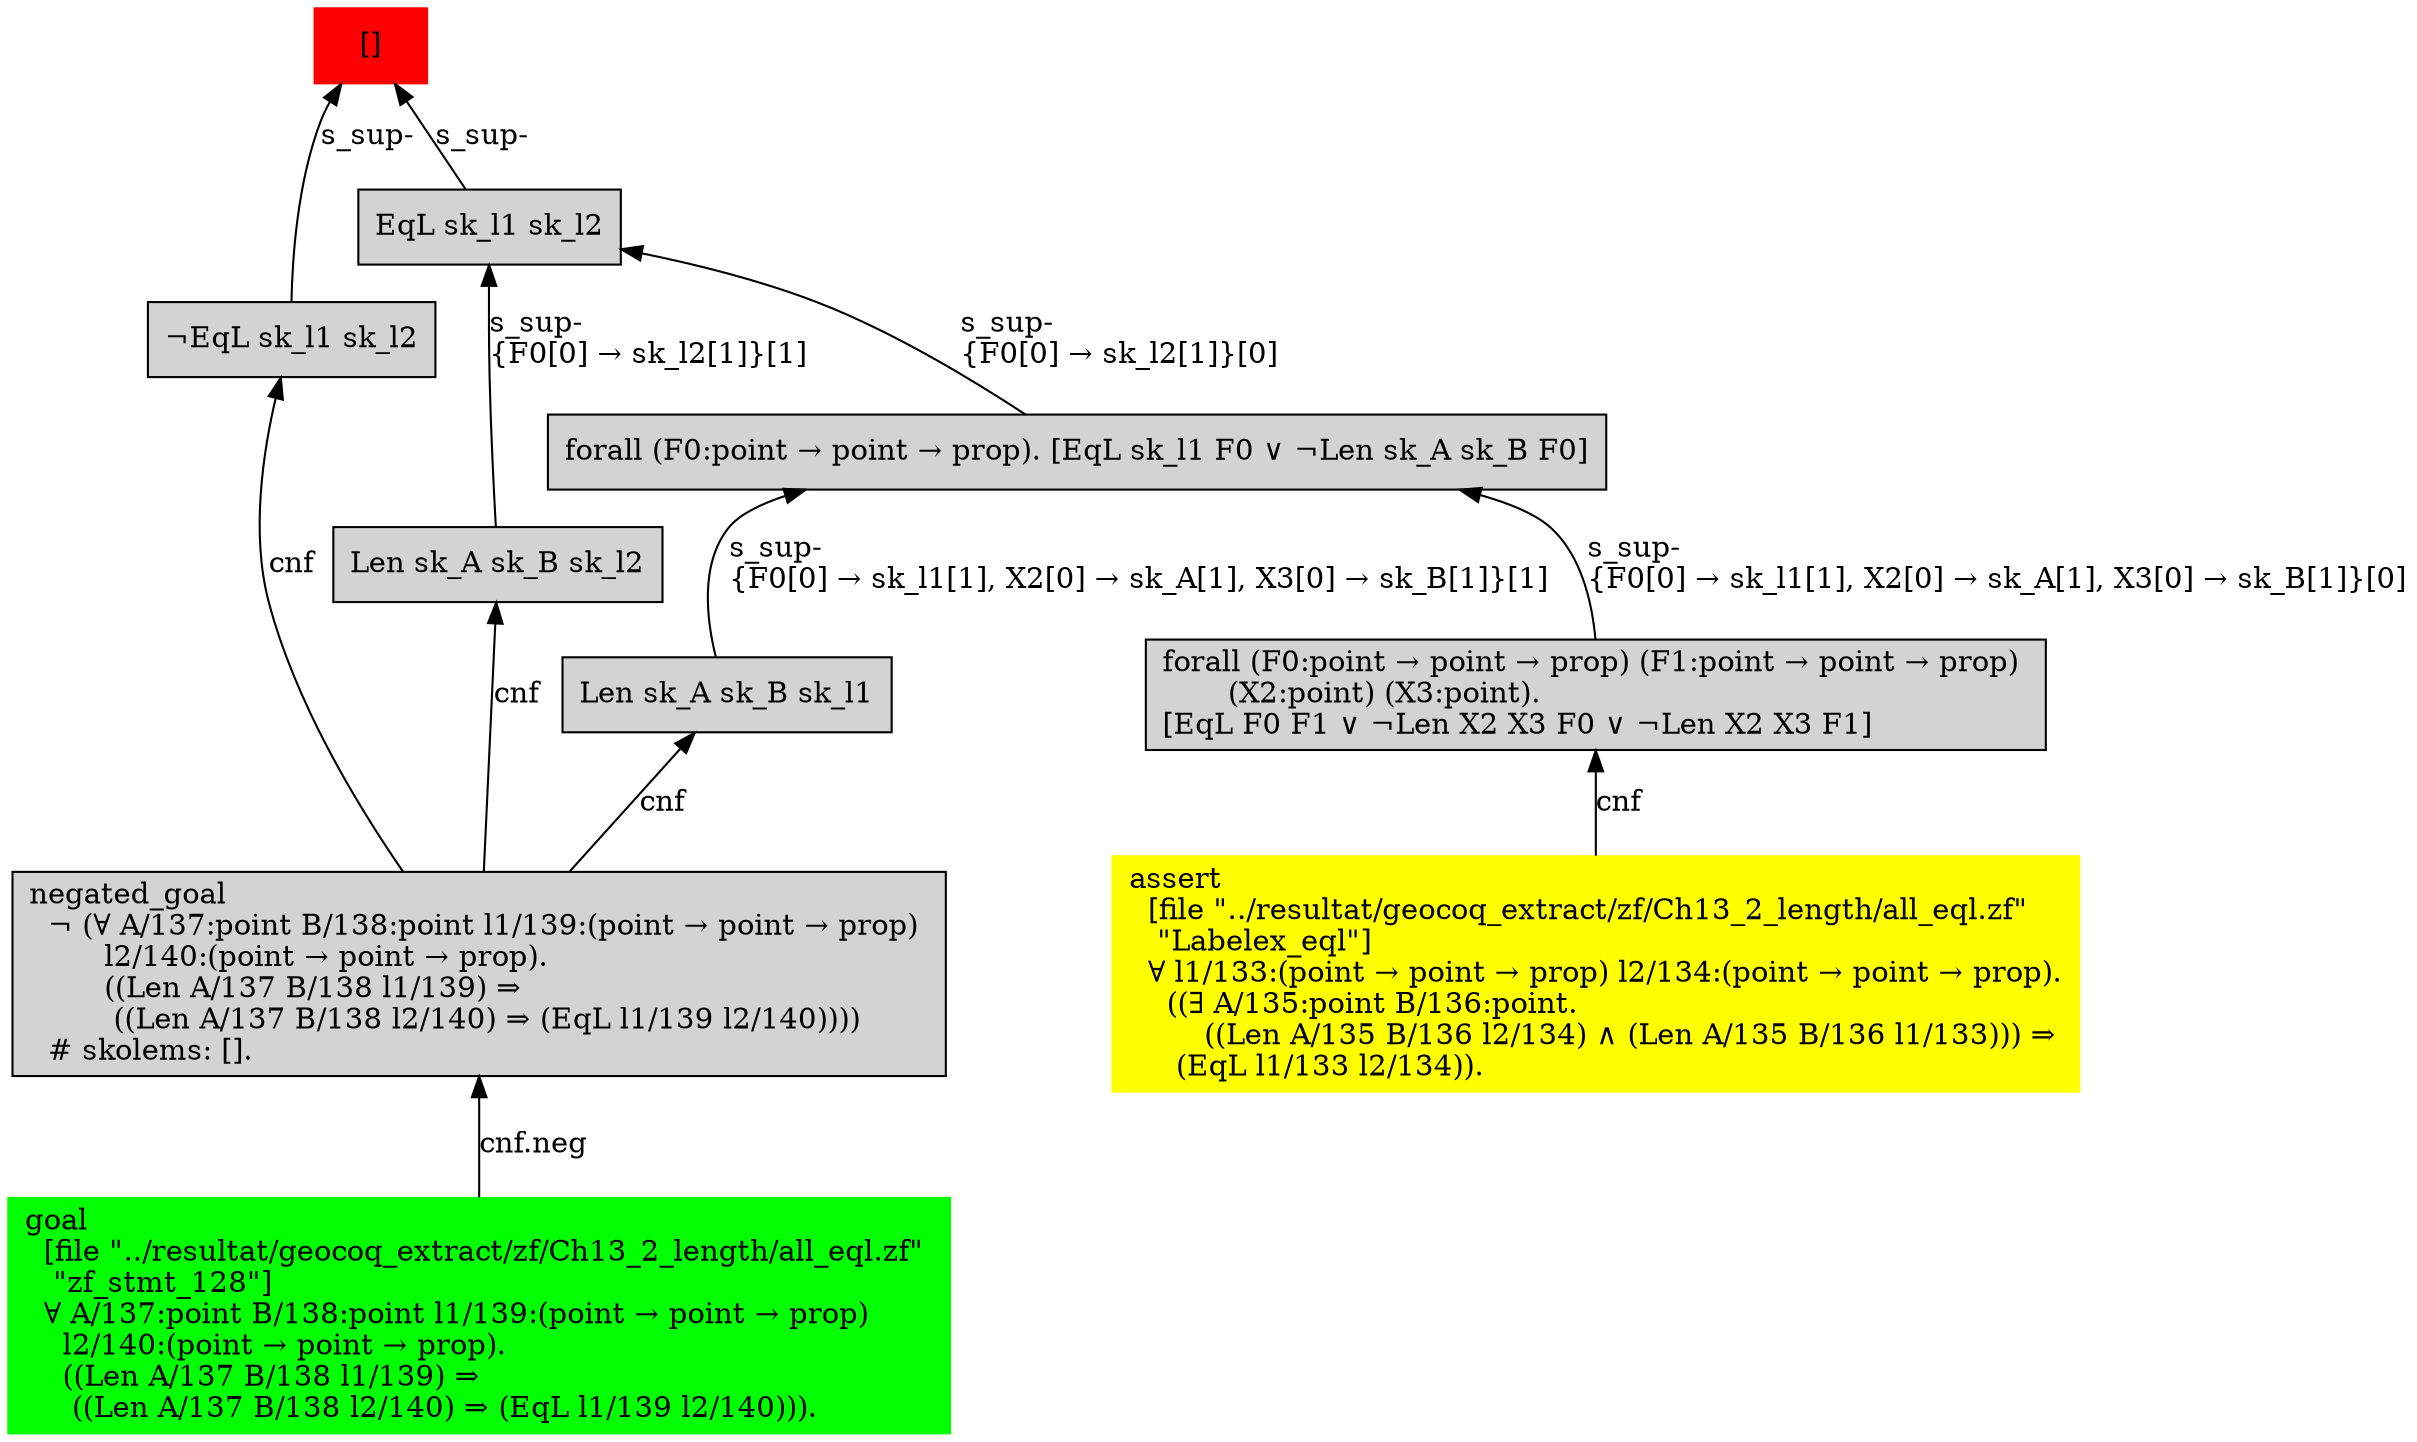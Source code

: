 digraph "unsat_graph" {
  vertex_0 [color=red, label="[]", shape=box, style=filled];
  vertex_0 -> vertex_1 [label="s_sup-\l", dir="back"];
  vertex_1 [shape=box, label="¬EqL sk_l1 sk_l2\l", style=filled];
  vertex_1 -> vertex_2 [label="cnf", dir="back"];
  vertex_2 [shape=box, label="negated_goal\l  ¬ (∀ A/137:point B/138:point l1/139:(point → point → prop) \l        l2/140:(point → point → prop).\l        ((Len A/137 B/138 l1/139) ⇒\l         ((Len A/137 B/138 l2/140) ⇒ (EqL l1/139 l2/140))))\l  # skolems: [].\l", style=filled];
  vertex_2 -> vertex_3 [label="cnf.neg", dir="back"];
  vertex_3 [color=green, shape=box, label="goal\l  [file \"../resultat/geocoq_extract/zf/Ch13_2_length/all_eql.zf\" \l   \"zf_stmt_128\"]\l  ∀ A/137:point B/138:point l1/139:(point → point → prop) \l    l2/140:(point → point → prop).\l    ((Len A/137 B/138 l1/139) ⇒\l     ((Len A/137 B/138 l2/140) ⇒ (EqL l1/139 l2/140))).\l", style=filled];
  vertex_0 -> vertex_4 [label="s_sup-\l", dir="back"];
  vertex_4 [shape=box, label="EqL sk_l1 sk_l2\l", style=filled];
  vertex_4 -> vertex_5 [label="s_sup-\l\{F0[0] → sk_l2[1]\}[0]\l", dir="back"];
  vertex_5 [shape=box, label="forall (F0:point → point → prop). [EqL sk_l1 F0 ∨ ¬Len sk_A sk_B F0]\l", style=filled];
  vertex_5 -> vertex_6 [label="s_sup-\l\{F0[0] → sk_l1[1], X2[0] → sk_A[1], X3[0] → sk_B[1]\}[0]\l", dir="back"];
  vertex_6 [shape=box, label="forall (F0:point → point → prop) (F1:point → point → prop) \l       (X2:point) (X3:point).\l[EqL F0 F1 ∨ ¬Len X2 X3 F0 ∨ ¬Len X2 X3 F1]\l", style=filled];
  vertex_6 -> vertex_7 [label="cnf", dir="back"];
  vertex_7 [color=yellow, shape=box, label="assert\l  [file \"../resultat/geocoq_extract/zf/Ch13_2_length/all_eql.zf\" \l   \"Labelex_eql\"]\l  ∀ l1/133:(point → point → prop) l2/134:(point → point → prop).\l    ((∃ A/135:point B/136:point.\l        ((Len A/135 B/136 l2/134) ∧ (Len A/135 B/136 l1/133))) ⇒\l     (EqL l1/133 l2/134)).\l", style=filled];
  vertex_5 -> vertex_8 [label="s_sup-\l\{F0[0] → sk_l1[1], X2[0] → sk_A[1], X3[0] → sk_B[1]\}[1]\l", dir="back"];
  vertex_8 [shape=box, label="Len sk_A sk_B sk_l1\l", style=filled];
  vertex_8 -> vertex_2 [label="cnf", dir="back"];
  vertex_4 -> vertex_9 [label="s_sup-\l\{F0[0] → sk_l2[1]\}[1]\l", dir="back"];
  vertex_9 [shape=box, label="Len sk_A sk_B sk_l2\l", style=filled];
  vertex_9 -> vertex_2 [label="cnf", dir="back"];
  }



